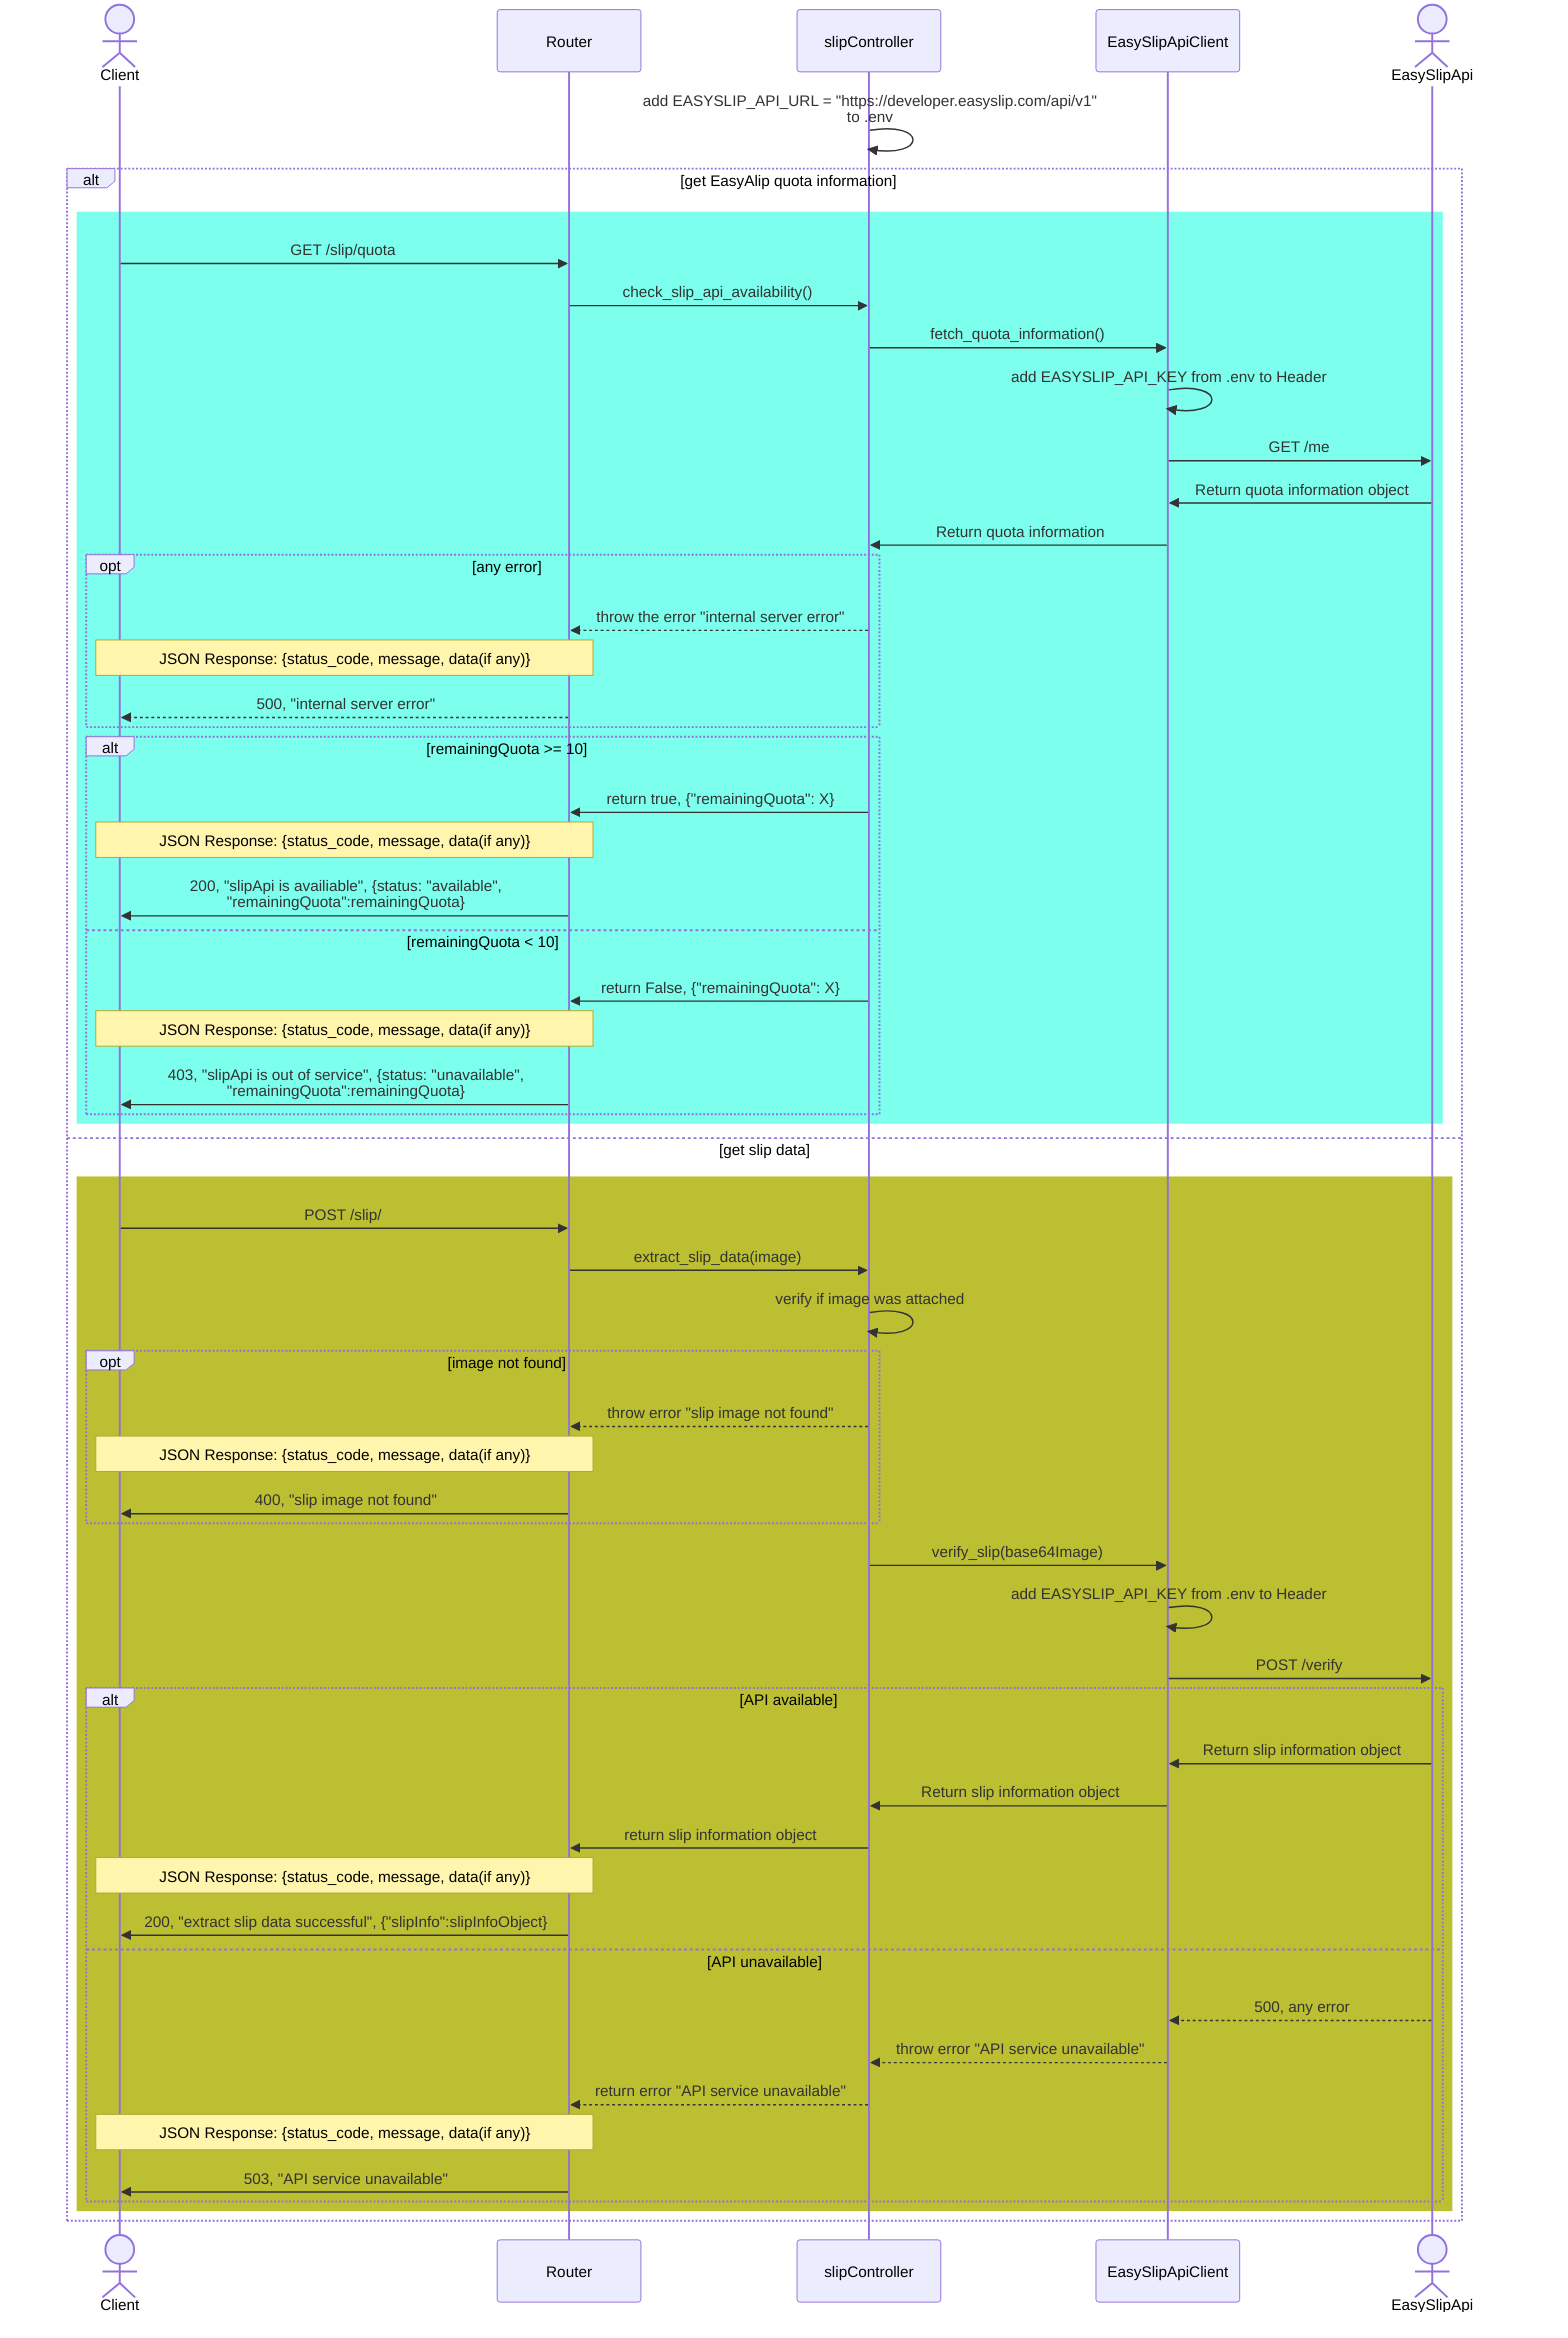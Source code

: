 sequenceDiagram
    Actor Client
    participant Router
    participant Cont as slipController
    participant ApiClient as EasySlipApiClient
    Actor Api as EasySlipApi

    Cont->>Cont: add EASYSLIP_API_URL = "https://developer.easyslip.com/api/v1"<br>to .env
    alt get EasyAlip quota information
        rect rgb(124,255,236)
        Client->>Router: GET /slip/quota
        Router->>Cont: check_slip_api_availability()
        Cont->>ApiClient: fetch_quota_information()
        ApiClient->>ApiClient: add EASYSLIP_API_KEY from .env to Header
        ApiClient->>Api: GET /me
        Api->>ApiClient: Return quota information object
        ApiClient->>Cont: Return quota information
            opt any error
                Cont-->>Router: throw the error "internal server error"
                Note over Router,Client: JSON Response: {status_code, message, data(if any)}
                Router-->>Client: 500, "internal server error"
            end
            alt remainingQuota >= 10
                Cont->>Router: return true, {"remainingQuota": X}
                Note over Router,Client: JSON Response: {status_code, message, data(if any)}
                Router->>Client: 200, "slipApi is availiable", {status: "available",<br>"remainingQuota":remainingQuota} 
            else remainingQuota < 10
                Cont->>Router: return False, {"remainingQuota": X}
                Note over Router,Client: JSON Response: {status_code, message, data(if any)}
                Router->>Client: 403, "slipApi is out of service", {status: "unavailable",<br>"remainingQuota":remainingQuota}
            end

        end
    else get slip data
        rect rgb(188,191,50)
            Client->>Router: POST /slip/
            Router->>Cont: extract_slip_data(image)
            Cont->>Cont: verify if image was attached
            opt image not found
                Cont-->>Router: throw error "slip image not found"
                Note over Router,Client: JSON Response: {status_code, message, data(if any)}
                Router->>Client: 400, "slip image not found"
            end
            Cont->>ApiClient: verify_slip(base64Image)
            ApiClient->>ApiClient: add EASYSLIP_API_KEY from .env to Header
            ApiClient->>Api: POST /verify
            alt API available
                Api->>ApiClient: Return slip information object
                ApiClient->>Cont: Return slip information object
                Cont->>Router: return slip information object
                Note over Router,Client: JSON Response: {status_code, message, data(if any)}
                Router->>Client: 200, "extract slip data successful", {"slipInfo":slipInfoObject}
            else API unavailable
                Api-->>ApiClient: 500, any error
                ApiClient-->>Cont: throw error "API service unavailable"
                Cont-->>Router: return error "API service unavailable"
                Note over Router,Client: JSON Response: {status_code, message, data(if any)}
                Router->>Client: 503, "API service unavailable"
            end
        end
    end